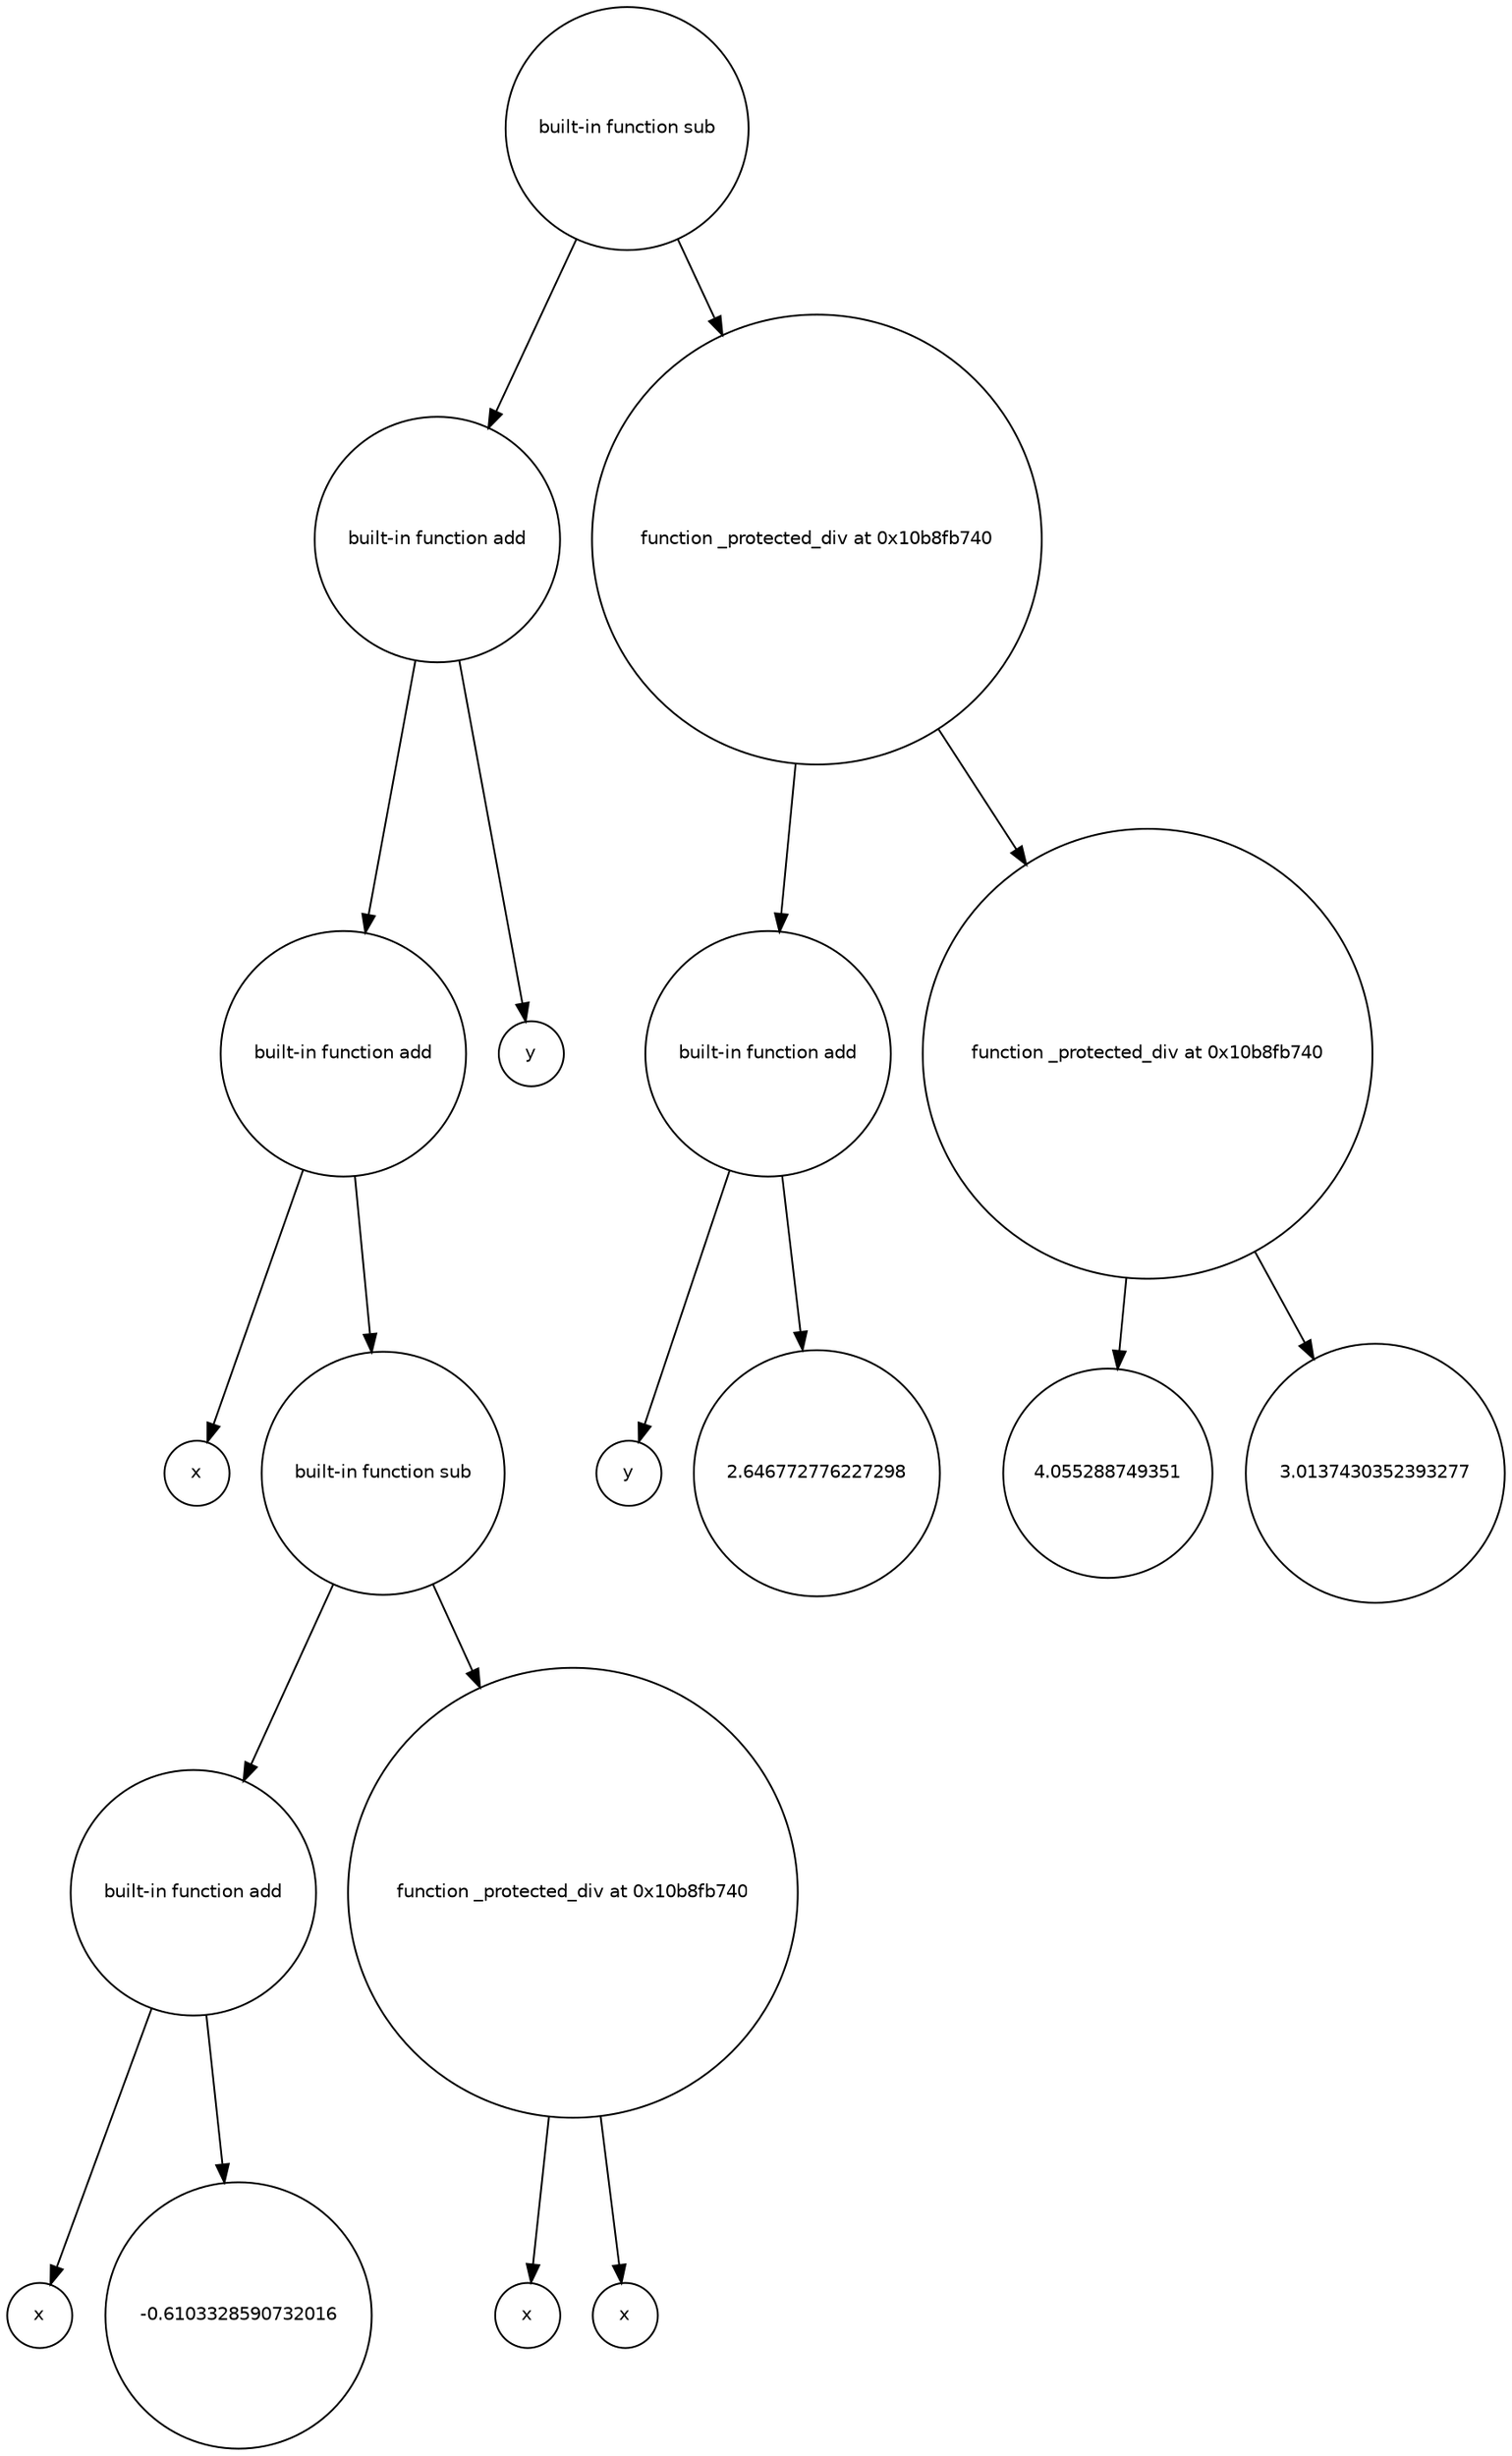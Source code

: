 // GP Tree
digraph {
	node [fontname=Helvetica fontsize=10 shape=circle]
	n0 [label=<built-in function sub>]
	n0 -> n0_0
	n0_0 [label=<built-in function add>]
	n0_0 -> n0_0_0
	n0_0_0 [label=<built-in function add>]
	n0_0_0 -> n0_0_0_0
	n0_0_0_0 [label=x]
	n0_0_0 -> n0_0_0_1
	n0_0_0_1 [label=<built-in function sub>]
	n0_0_0_1 -> n0_0_0_1_0
	n0_0_0_1_0 [label=<built-in function add>]
	n0_0_0_1_0 -> n0_0_0_1_0_0
	n0_0_0_1_0_0 [label=x]
	n0_0_0_1_0 -> n0_0_0_1_0_1
	n0_0_0_1_0_1 [label=-0.6103328590732016]
	n0_0_0_1 -> n0_0_0_1_1
	n0_0_0_1_1 [label=<function _protected_div at 0x10b8fb740>]
	n0_0_0_1_1 -> n0_0_0_1_1_0
	n0_0_0_1_1_0 [label=x]
	n0_0_0_1_1 -> n0_0_0_1_1_1
	n0_0_0_1_1_1 [label=x]
	n0_0 -> n0_0_1
	n0_0_1 [label=y]
	n0 -> n0_1
	n0_1 [label=<function _protected_div at 0x10b8fb740>]
	n0_1 -> n0_1_0
	n0_1_0 [label=<built-in function add>]
	n0_1_0 -> n0_1_0_0
	n0_1_0_0 [label=y]
	n0_1_0 -> n0_1_0_1
	n0_1_0_1 [label=2.646772776227298]
	n0_1 -> n0_1_1
	n0_1_1 [label=<function _protected_div at 0x10b8fb740>]
	n0_1_1 -> n0_1_1_0
	n0_1_1_0 [label=4.055288749351]
	n0_1_1 -> n0_1_1_1
	n0_1_1_1 [label=3.0137430352393277]
}
